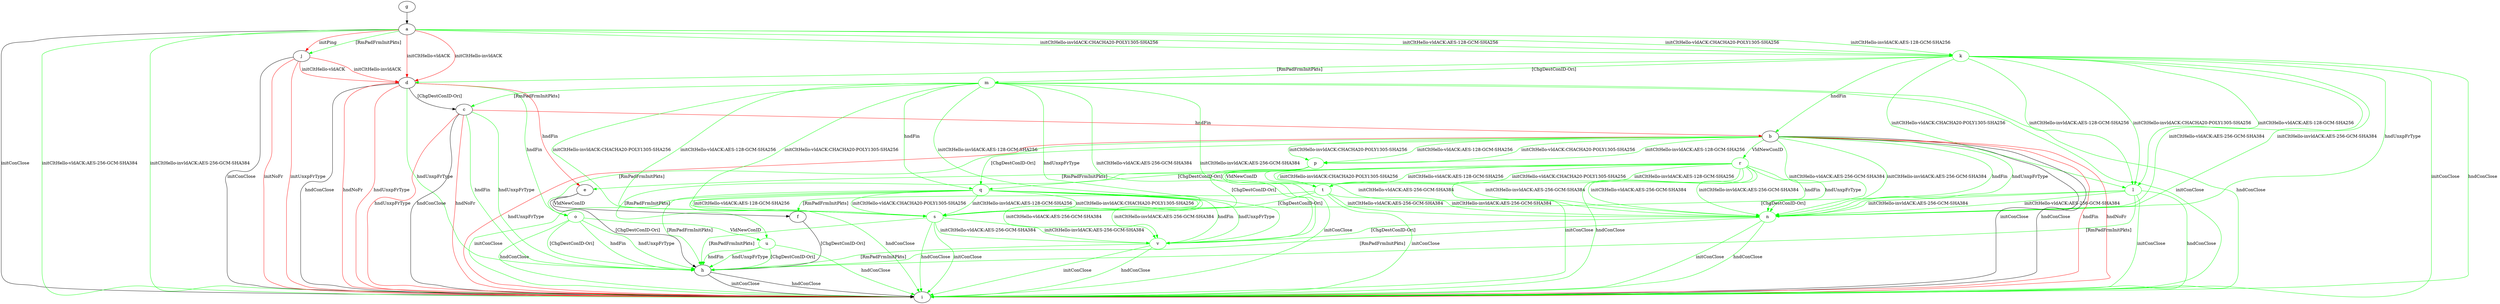 digraph "" {
	a -> d	[key=0,
		color=red,
		label="initCltHello-vldACK "];
	a -> d	[key=1,
		color=red,
		label="initCltHello-invldACK "];
	a -> i	[key=0,
		label="initConClose "];
	a -> i	[key=1,
		color=green,
		label="initCltHello-vldACK:AES-256-GCM-SHA384 "];
	a -> i	[key=2,
		color=green,
		label="initCltHello-invldACK:AES-256-GCM-SHA384 "];
	a -> j	[key=0,
		color=green,
		label="[RmPadFrmInitPkts] "];
	a -> j	[key=1,
		color=red,
		label="initPing "];
	k	[color=green];
	a -> k	[key=0,
		color=green,
		label="initCltHello-vldACK:AES-128-GCM-SHA256 "];
	a -> k	[key=1,
		color=green,
		label="initCltHello-vldACK:CHACHA20-POLY1305-SHA256 "];
	a -> k	[key=2,
		color=green,
		label="initCltHello-invldACK:AES-128-GCM-SHA256 "];
	a -> k	[key=3,
		color=green,
		label="initCltHello-invldACK:CHACHA20-POLY1305-SHA256 "];
	b -> i	[key=0,
		label="initConClose "];
	b -> i	[key=1,
		label="hndConClose "];
	b -> i	[key=2,
		color=red,
		label="hndFin "];
	b -> i	[key=3,
		color=red,
		label="hndNoFr "];
	b -> i	[key=4,
		color=red,
		label="hndUnxpFrType "];
	n	[color=green];
	b -> n	[key=0,
		color=green,
		label="initCltHello-vldACK:AES-256-GCM-SHA384 "];
	b -> n	[key=1,
		color=green,
		label="initCltHello-invldACK:AES-256-GCM-SHA384 "];
	b -> n	[key=2,
		color=green,
		label="hndFin "];
	b -> n	[key=3,
		color=green,
		label="hndUnxpFrType "];
	o	[color=green];
	b -> o	[key=0,
		color=green,
		label="[RmPadFrmInitPkts] "];
	p	[color=green];
	b -> p	[key=0,
		color=green,
		label="initCltHello-vldACK:AES-128-GCM-SHA256 "];
	b -> p	[key=1,
		color=green,
		label="initCltHello-vldACK:CHACHA20-POLY1305-SHA256 "];
	b -> p	[key=2,
		color=green,
		label="initCltHello-invldACK:AES-128-GCM-SHA256 "];
	b -> p	[key=3,
		color=green,
		label="initCltHello-invldACK:CHACHA20-POLY1305-SHA256 "];
	q	[color=green];
	b -> q	[key=0,
		color=green,
		label="[ChgDestConID-Ori] "];
	r	[color=green];
	b -> r	[key=0,
		color=green,
		label="VldNewConID "];
	c -> b	[key=0,
		color=red,
		label="hndFin "];
	c -> h	[key=0,
		color=green,
		label="hndFin "];
	c -> h	[key=1,
		color=green,
		label="hndUnxpFrType "];
	c -> i	[key=0,
		label="hndConClose "];
	c -> i	[key=1,
		color=red,
		label="hndNoFr "];
	c -> i	[key=2,
		color=red,
		label="hndUnxpFrType "];
	d -> c	[key=0,
		label="[ChgDestConID-Ori] "];
	d -> e	[key=0,
		color=red,
		label="hndFin "];
	d -> h	[key=0,
		color=green,
		label="hndUnxpFrType "];
	d -> i	[key=0,
		label="hndConClose "];
	d -> i	[key=1,
		color=red,
		label="hndNoFr "];
	d -> i	[key=2,
		color=red,
		label="hndUnxpFrType "];
	d -> o	[key=0,
		color=green,
		label="hndFin "];
	e -> f	[key=0,
		label="VldNewConID "];
	e -> h	[key=0,
		label="[ChgDestConID-Ori] "];
	f -> h	[key=0,
		label="[ChgDestConID-Ori] "];
	g -> a	[key=0];
	h -> i	[key=0,
		label="initConClose "];
	h -> i	[key=1,
		label="hndConClose "];
	j -> d	[key=0,
		color=red,
		label="initCltHello-vldACK "];
	j -> d	[key=1,
		color=red,
		label="initCltHello-invldACK "];
	j -> i	[key=0,
		label="initConClose "];
	j -> i	[key=1,
		color=red,
		label="initNoFr "];
	j -> i	[key=2,
		color=red,
		label="initUnxpFrType "];
	k -> b	[key=0,
		color=green,
		label="hndFin "];
	k -> d	[key=0,
		color=green,
		label="[RmPadFrmInitPkts] "];
	k -> i	[key=0,
		color=green,
		label="initConClose "];
	k -> i	[key=1,
		color=green,
		label="hndConClose "];
	l	[color=green];
	k -> l	[key=0,
		color=green,
		label="initCltHello-vldACK:AES-128-GCM-SHA256 "];
	k -> l	[key=1,
		color=green,
		label="initCltHello-vldACK:CHACHA20-POLY1305-SHA256 "];
	k -> l	[key=2,
		color=green,
		label="initCltHello-invldACK:AES-128-GCM-SHA256 "];
	k -> l	[key=3,
		color=green,
		label="initCltHello-invldACK:CHACHA20-POLY1305-SHA256 "];
	m	[color=green];
	k -> m	[key=0,
		color=green,
		label="[ChgDestConID-Ori] "];
	k -> n	[key=0,
		color=green,
		label="initCltHello-vldACK:AES-256-GCM-SHA384 "];
	k -> n	[key=1,
		color=green,
		label="initCltHello-invldACK:AES-256-GCM-SHA384 "];
	k -> n	[key=2,
		color=green,
		label="hndUnxpFrType "];
	l -> h	[key=0,
		color=green,
		label="[RmPadFrmInitPkts] "];
	l -> i	[key=0,
		color=green,
		label="initConClose "];
	l -> i	[key=1,
		color=green,
		label="hndConClose "];
	l -> n	[key=0,
		color=green,
		label="initCltHello-vldACK:AES-256-GCM-SHA384 "];
	l -> n	[key=1,
		color=green,
		label="initCltHello-invldACK:AES-256-GCM-SHA384 "];
	s	[color=green];
	l -> s	[key=0,
		color=green,
		label="[ChgDestConID-Ori] "];
	m -> c	[key=0,
		color=green,
		label="[RmPadFrmInitPkts] "];
	m -> i	[key=0,
		color=green,
		label="initConClose "];
	m -> i	[key=1,
		color=green,
		label="hndConClose "];
	m -> q	[key=0,
		color=green,
		label="hndFin "];
	m -> s	[key=0,
		color=green,
		label="initCltHello-vldACK:AES-128-GCM-SHA256 "];
	m -> s	[key=1,
		color=green,
		label="initCltHello-vldACK:CHACHA20-POLY1305-SHA256 "];
	m -> s	[key=2,
		color=green,
		label="initCltHello-invldACK:AES-128-GCM-SHA256 "];
	m -> s	[key=3,
		color=green,
		label="initCltHello-invldACK:CHACHA20-POLY1305-SHA256 "];
	v	[color=green];
	m -> v	[key=0,
		color=green,
		label="initCltHello-vldACK:AES-256-GCM-SHA384 "];
	m -> v	[key=1,
		color=green,
		label="initCltHello-invldACK:AES-256-GCM-SHA384 "];
	m -> v	[key=2,
		color=green,
		label="hndUnxpFrType "];
	n -> h	[key=0,
		color=green,
		label="[RmPadFrmInitPkts] "];
	n -> i	[key=0,
		color=green,
		label="initConClose "];
	n -> i	[key=1,
		color=green,
		label="hndConClose "];
	n -> v	[key=0,
		color=green,
		label="[ChgDestConID-Ori] "];
	o -> h	[key=0,
		color=green,
		label="hndFin "];
	o -> h	[key=1,
		color=green,
		label="hndUnxpFrType "];
	o -> h	[key=2,
		color=green,
		label="[ChgDestConID-Ori] "];
	o -> i	[key=0,
		color=green,
		label="hndConClose "];
	u	[color=green];
	o -> u	[key=0,
		color=green,
		label="VldNewConID "];
	p -> e	[key=0,
		color=green,
		label="[RmPadFrmInitPkts] "];
	p -> i	[key=0,
		color=green,
		label="initConClose "];
	p -> n	[key=0,
		color=green,
		label="initCltHello-vldACK:AES-256-GCM-SHA384 "];
	p -> n	[key=1,
		color=green,
		label="initCltHello-invldACK:AES-256-GCM-SHA384 "];
	p -> s	[key=0,
		color=green,
		label="[ChgDestConID-Ori] "];
	t	[color=green];
	p -> t	[key=0,
		color=green,
		label="VldNewConID "];
	q -> h	[key=0,
		color=green,
		label="[RmPadFrmInitPkts] "];
	q -> i	[key=0,
		color=green,
		label="initConClose "];
	q -> i	[key=1,
		color=green,
		label="hndConClose "];
	q -> s	[key=0,
		color=green,
		label="initCltHello-vldACK:AES-128-GCM-SHA256 "];
	q -> s	[key=1,
		color=green,
		label="initCltHello-vldACK:CHACHA20-POLY1305-SHA256 "];
	q -> s	[key=2,
		color=green,
		label="initCltHello-invldACK:AES-128-GCM-SHA256 "];
	q -> s	[key=3,
		color=green,
		label="initCltHello-invldACK:CHACHA20-POLY1305-SHA256 "];
	q -> v	[key=0,
		color=green,
		label="initCltHello-vldACK:AES-256-GCM-SHA384 "];
	q -> v	[key=1,
		color=green,
		label="initCltHello-invldACK:AES-256-GCM-SHA384 "];
	q -> v	[key=2,
		color=green,
		label="hndFin "];
	q -> v	[key=3,
		color=green,
		label="hndUnxpFrType "];
	r -> i	[key=0,
		color=green,
		label="initConClose "];
	r -> i	[key=1,
		color=green,
		label="hndConClose "];
	r -> n	[key=0,
		color=green,
		label="initCltHello-vldACK:AES-256-GCM-SHA384 "];
	r -> n	[key=1,
		color=green,
		label="initCltHello-invldACK:AES-256-GCM-SHA384 "];
	r -> n	[key=2,
		color=green,
		label="hndFin "];
	r -> n	[key=3,
		color=green,
		label="hndUnxpFrType "];
	r -> q	[key=0,
		color=green,
		label="[ChgDestConID-Ori] "];
	r -> t	[key=0,
		color=green,
		label="initCltHello-vldACK:AES-128-GCM-SHA256 "];
	r -> t	[key=1,
		color=green,
		label="initCltHello-vldACK:CHACHA20-POLY1305-SHA256 "];
	r -> t	[key=2,
		color=green,
		label="initCltHello-invldACK:AES-128-GCM-SHA256 "];
	r -> t	[key=3,
		color=green,
		label="initCltHello-invldACK:CHACHA20-POLY1305-SHA256 "];
	r -> u	[key=0,
		color=green,
		label="[RmPadFrmInitPkts] "];
	s -> h	[key=0,
		color=green,
		label="[RmPadFrmInitPkts] "];
	s -> i	[key=0,
		color=green,
		label="initConClose "];
	s -> i	[key=1,
		color=green,
		label="hndConClose "];
	s -> v	[key=0,
		color=green,
		label="initCltHello-vldACK:AES-256-GCM-SHA384 "];
	s -> v	[key=1,
		color=green,
		label="initCltHello-invldACK:AES-256-GCM-SHA384 "];
	t -> f	[key=0,
		color=green,
		label="[RmPadFrmInitPkts] "];
	t -> i	[key=0,
		color=green,
		label="initConClose "];
	t -> n	[key=0,
		color=green,
		label="initCltHello-vldACK:AES-256-GCM-SHA384 "];
	t -> n	[key=1,
		color=green,
		label="initCltHello-invldACK:AES-256-GCM-SHA384 "];
	t -> s	[key=0,
		color=green,
		label="[ChgDestConID-Ori] "];
	u -> h	[key=0,
		color=green,
		label="hndFin "];
	u -> h	[key=1,
		color=green,
		label="hndUnxpFrType "];
	u -> h	[key=2,
		color=green,
		label="[ChgDestConID-Ori] "];
	u -> i	[key=0,
		color=green,
		label="hndConClose "];
	v -> h	[key=0,
		color=green,
		label="[RmPadFrmInitPkts] "];
	v -> i	[key=0,
		color=green,
		label="initConClose "];
	v -> i	[key=1,
		color=green,
		label="hndConClose "];
}
